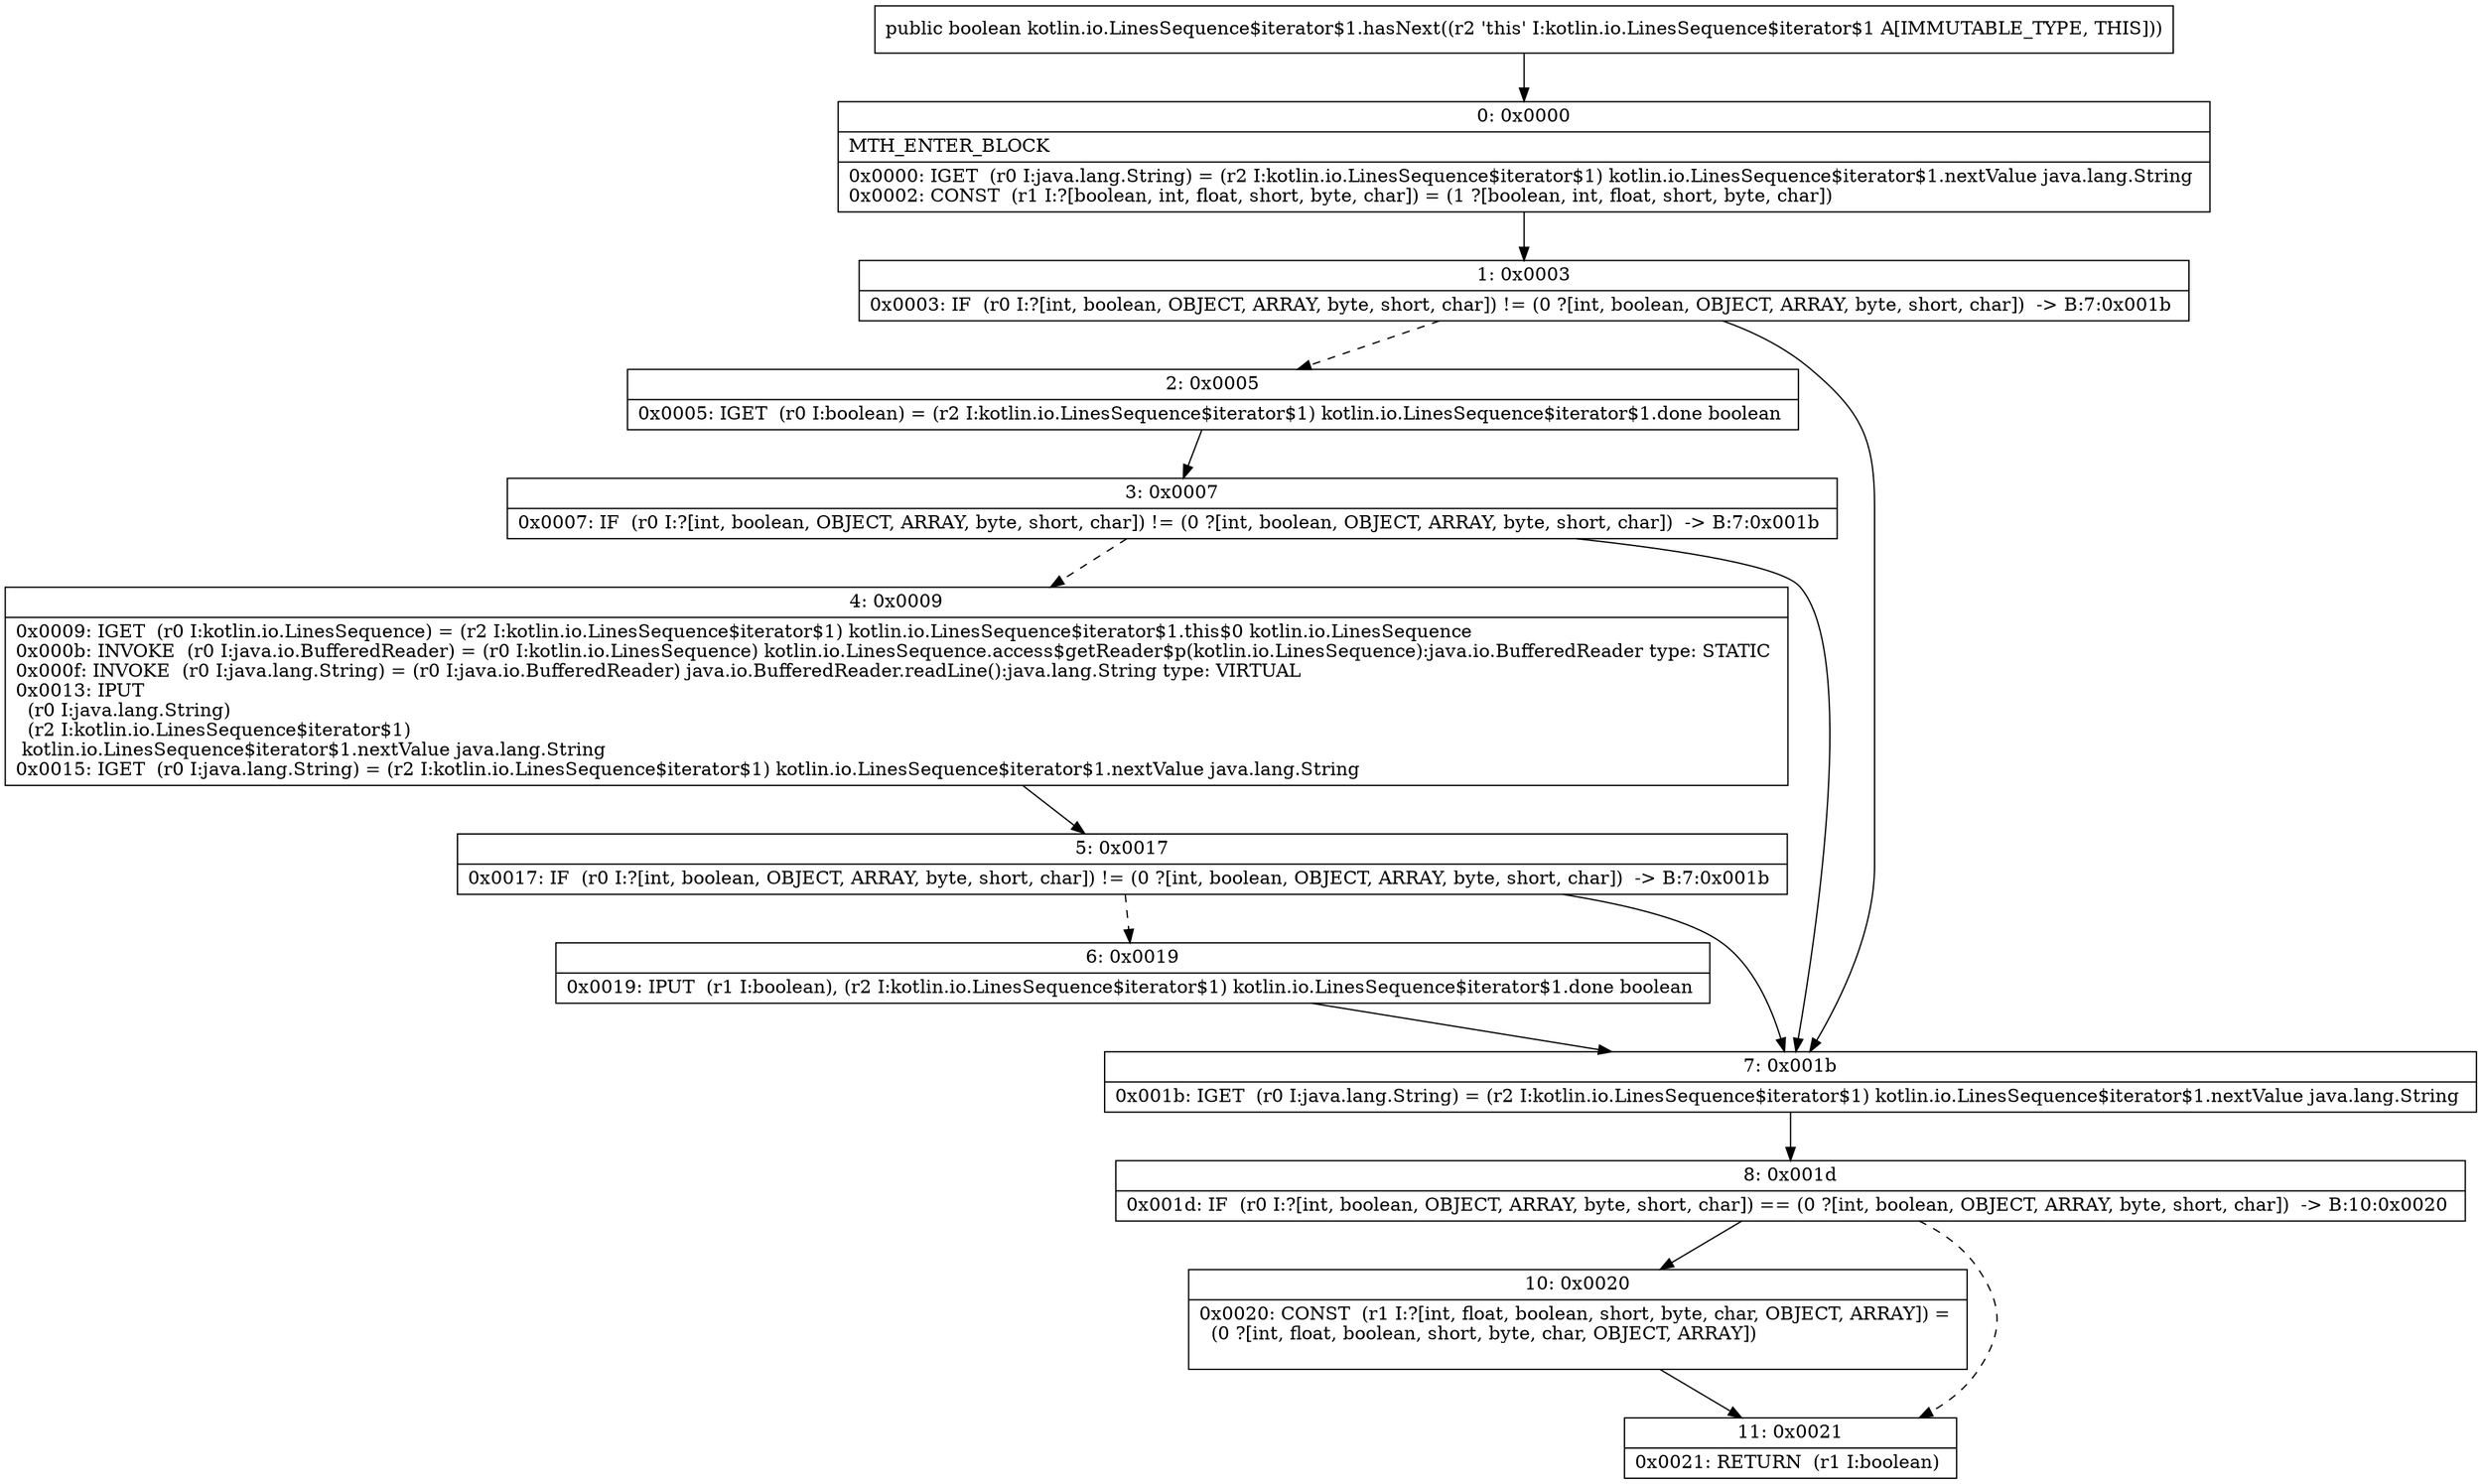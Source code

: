 digraph "CFG forkotlin.io.LinesSequence$iterator$1.hasNext()Z" {
Node_0 [shape=record,label="{0\:\ 0x0000|MTH_ENTER_BLOCK\l|0x0000: IGET  (r0 I:java.lang.String) = (r2 I:kotlin.io.LinesSequence$iterator$1) kotlin.io.LinesSequence$iterator$1.nextValue java.lang.String \l0x0002: CONST  (r1 I:?[boolean, int, float, short, byte, char]) = (1 ?[boolean, int, float, short, byte, char]) \l}"];
Node_1 [shape=record,label="{1\:\ 0x0003|0x0003: IF  (r0 I:?[int, boolean, OBJECT, ARRAY, byte, short, char]) != (0 ?[int, boolean, OBJECT, ARRAY, byte, short, char])  \-\> B:7:0x001b \l}"];
Node_2 [shape=record,label="{2\:\ 0x0005|0x0005: IGET  (r0 I:boolean) = (r2 I:kotlin.io.LinesSequence$iterator$1) kotlin.io.LinesSequence$iterator$1.done boolean \l}"];
Node_3 [shape=record,label="{3\:\ 0x0007|0x0007: IF  (r0 I:?[int, boolean, OBJECT, ARRAY, byte, short, char]) != (0 ?[int, boolean, OBJECT, ARRAY, byte, short, char])  \-\> B:7:0x001b \l}"];
Node_4 [shape=record,label="{4\:\ 0x0009|0x0009: IGET  (r0 I:kotlin.io.LinesSequence) = (r2 I:kotlin.io.LinesSequence$iterator$1) kotlin.io.LinesSequence$iterator$1.this$0 kotlin.io.LinesSequence \l0x000b: INVOKE  (r0 I:java.io.BufferedReader) = (r0 I:kotlin.io.LinesSequence) kotlin.io.LinesSequence.access$getReader$p(kotlin.io.LinesSequence):java.io.BufferedReader type: STATIC \l0x000f: INVOKE  (r0 I:java.lang.String) = (r0 I:java.io.BufferedReader) java.io.BufferedReader.readLine():java.lang.String type: VIRTUAL \l0x0013: IPUT  \l  (r0 I:java.lang.String)\l  (r2 I:kotlin.io.LinesSequence$iterator$1)\l kotlin.io.LinesSequence$iterator$1.nextValue java.lang.String \l0x0015: IGET  (r0 I:java.lang.String) = (r2 I:kotlin.io.LinesSequence$iterator$1) kotlin.io.LinesSequence$iterator$1.nextValue java.lang.String \l}"];
Node_5 [shape=record,label="{5\:\ 0x0017|0x0017: IF  (r0 I:?[int, boolean, OBJECT, ARRAY, byte, short, char]) != (0 ?[int, boolean, OBJECT, ARRAY, byte, short, char])  \-\> B:7:0x001b \l}"];
Node_6 [shape=record,label="{6\:\ 0x0019|0x0019: IPUT  (r1 I:boolean), (r2 I:kotlin.io.LinesSequence$iterator$1) kotlin.io.LinesSequence$iterator$1.done boolean \l}"];
Node_7 [shape=record,label="{7\:\ 0x001b|0x001b: IGET  (r0 I:java.lang.String) = (r2 I:kotlin.io.LinesSequence$iterator$1) kotlin.io.LinesSequence$iterator$1.nextValue java.lang.String \l}"];
Node_8 [shape=record,label="{8\:\ 0x001d|0x001d: IF  (r0 I:?[int, boolean, OBJECT, ARRAY, byte, short, char]) == (0 ?[int, boolean, OBJECT, ARRAY, byte, short, char])  \-\> B:10:0x0020 \l}"];
Node_10 [shape=record,label="{10\:\ 0x0020|0x0020: CONST  (r1 I:?[int, float, boolean, short, byte, char, OBJECT, ARRAY]) = \l  (0 ?[int, float, boolean, short, byte, char, OBJECT, ARRAY])\l \l}"];
Node_11 [shape=record,label="{11\:\ 0x0021|0x0021: RETURN  (r1 I:boolean) \l}"];
MethodNode[shape=record,label="{public boolean kotlin.io.LinesSequence$iterator$1.hasNext((r2 'this' I:kotlin.io.LinesSequence$iterator$1 A[IMMUTABLE_TYPE, THIS])) }"];
MethodNode -> Node_0;
Node_0 -> Node_1;
Node_1 -> Node_2[style=dashed];
Node_1 -> Node_7;
Node_2 -> Node_3;
Node_3 -> Node_4[style=dashed];
Node_3 -> Node_7;
Node_4 -> Node_5;
Node_5 -> Node_6[style=dashed];
Node_5 -> Node_7;
Node_6 -> Node_7;
Node_7 -> Node_8;
Node_8 -> Node_10;
Node_8 -> Node_11[style=dashed];
Node_10 -> Node_11;
}

